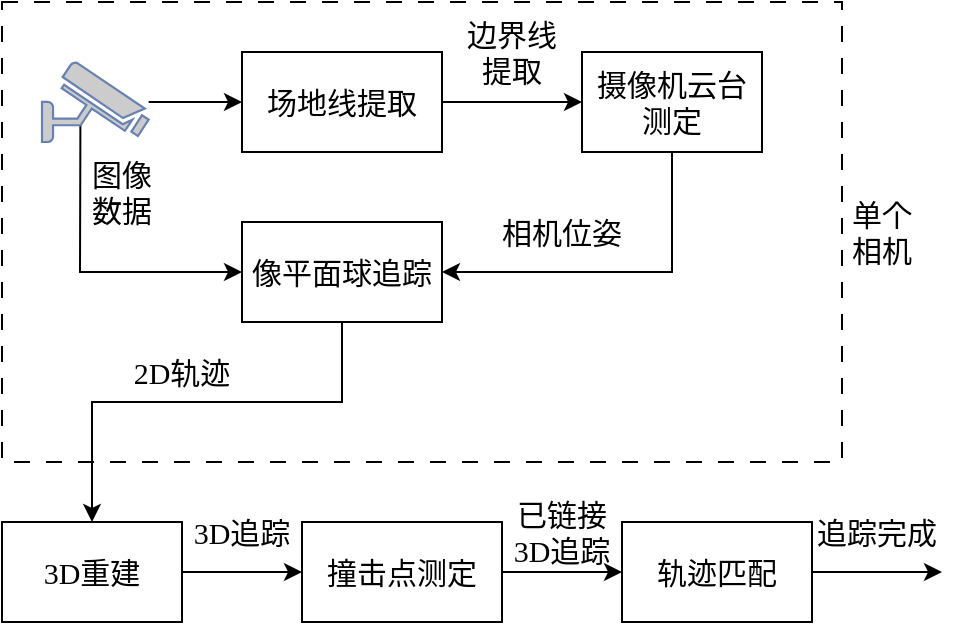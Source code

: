 <mxfile version="24.7.16">
  <diagram name="Page-1" id="GRRNG8kKb5Y7DShD3_OZ">
    <mxGraphModel dx="774" dy="1001" grid="1" gridSize="10" guides="1" tooltips="1" connect="1" arrows="1" fold="1" page="1" pageScale="1" pageWidth="850" pageHeight="1100" math="0" shadow="0">
      <root>
        <mxCell id="0" />
        <mxCell id="1" parent="0" />
        <mxCell id="z2LVqbXnn5OjvUbjfE1c-5" value="" style="rounded=0;whiteSpace=wrap;html=1;fillColor=none;dashed=1;dashPattern=8 8;" vertex="1" parent="1">
          <mxGeometry x="100" y="160" width="420" height="230" as="geometry" />
        </mxCell>
        <mxCell id="z2LVqbXnn5OjvUbjfE1c-18" style="edgeStyle=orthogonalEdgeStyle;rounded=0;orthogonalLoop=1;jettySize=auto;html=1;exitX=1;exitY=0.5;exitDx=0;exitDy=0;entryX=0;entryY=0.5;entryDx=0;entryDy=0;" edge="1" parent="1" source="z2LVqbXnn5OjvUbjfE1c-2" target="z2LVqbXnn5OjvUbjfE1c-3">
          <mxGeometry relative="1" as="geometry" />
        </mxCell>
        <mxCell id="z2LVqbXnn5OjvUbjfE1c-2" value="&lt;font style=&quot;font-size: 15px;&quot; face=&quot;STZhongsong&quot;&gt;场地线提取&lt;/font&gt;" style="rounded=0;whiteSpace=wrap;html=1;fillColor=none;" vertex="1" parent="1">
          <mxGeometry x="220" y="185" width="100" height="50" as="geometry" />
        </mxCell>
        <mxCell id="z2LVqbXnn5OjvUbjfE1c-17" style="edgeStyle=orthogonalEdgeStyle;rounded=0;orthogonalLoop=1;jettySize=auto;html=1;exitX=0.5;exitY=1;exitDx=0;exitDy=0;entryX=1;entryY=0.5;entryDx=0;entryDy=0;" edge="1" parent="1" source="z2LVqbXnn5OjvUbjfE1c-3" target="z2LVqbXnn5OjvUbjfE1c-4">
          <mxGeometry relative="1" as="geometry" />
        </mxCell>
        <mxCell id="z2LVqbXnn5OjvUbjfE1c-3" value="&lt;font style=&quot;font-size: 15px;&quot; face=&quot;STZhongsong&quot;&gt;摄像机云台测定&lt;/font&gt;" style="rounded=0;whiteSpace=wrap;html=1;fillColor=none;" vertex="1" parent="1">
          <mxGeometry x="390" y="185" width="90" height="50" as="geometry" />
        </mxCell>
        <mxCell id="z2LVqbXnn5OjvUbjfE1c-16" style="edgeStyle=elbowEdgeStyle;rounded=0;orthogonalLoop=1;jettySize=auto;html=1;entryX=0.5;entryY=0;entryDx=0;entryDy=0;elbow=vertical;exitX=0.5;exitY=1;exitDx=0;exitDy=0;" edge="1" parent="1" source="z2LVqbXnn5OjvUbjfE1c-4" target="z2LVqbXnn5OjvUbjfE1c-7">
          <mxGeometry relative="1" as="geometry">
            <Array as="points">
              <mxPoint x="230" y="360" />
            </Array>
          </mxGeometry>
        </mxCell>
        <mxCell id="z2LVqbXnn5OjvUbjfE1c-4" value="&lt;font style=&quot;font-size: 15px;&quot; face=&quot;STZhongsong&quot;&gt;像平面球追踪&lt;/font&gt;" style="rounded=0;whiteSpace=wrap;html=1;fillColor=none;" vertex="1" parent="1">
          <mxGeometry x="220" y="270" width="100" height="50" as="geometry" />
        </mxCell>
        <mxCell id="z2LVqbXnn5OjvUbjfE1c-6" value="&lt;font face=&quot;STZhongsong&quot; style=&quot;font-size: 15px;&quot;&gt;单个相机&lt;/font&gt;" style="text;html=1;align=center;verticalAlign=middle;whiteSpace=wrap;rounded=0;fontSize=15;" vertex="1" parent="1">
          <mxGeometry x="520" y="247.5" width="40" height="55" as="geometry" />
        </mxCell>
        <mxCell id="z2LVqbXnn5OjvUbjfE1c-12" value="" style="edgeStyle=orthogonalEdgeStyle;rounded=0;orthogonalLoop=1;jettySize=auto;html=1;" edge="1" parent="1" source="z2LVqbXnn5OjvUbjfE1c-7" target="z2LVqbXnn5OjvUbjfE1c-8">
          <mxGeometry relative="1" as="geometry" />
        </mxCell>
        <mxCell id="z2LVqbXnn5OjvUbjfE1c-7" value="&lt;font style=&quot;font-size: 15px;&quot; face=&quot;STZhongsong&quot;&gt;3D重建&lt;/font&gt;" style="rounded=0;whiteSpace=wrap;html=1;fillColor=none;" vertex="1" parent="1">
          <mxGeometry x="100" y="420" width="90" height="50" as="geometry" />
        </mxCell>
        <mxCell id="z2LVqbXnn5OjvUbjfE1c-13" value="" style="edgeStyle=orthogonalEdgeStyle;rounded=0;orthogonalLoop=1;jettySize=auto;html=1;" edge="1" parent="1" source="z2LVqbXnn5OjvUbjfE1c-8" target="z2LVqbXnn5OjvUbjfE1c-10">
          <mxGeometry relative="1" as="geometry" />
        </mxCell>
        <mxCell id="z2LVqbXnn5OjvUbjfE1c-8" value="&lt;font style=&quot;font-size: 15px;&quot; face=&quot;STZhongsong&quot;&gt;撞击点测定&lt;/font&gt;" style="rounded=0;whiteSpace=wrap;html=1;fillColor=none;" vertex="1" parent="1">
          <mxGeometry x="250" y="420" width="100" height="50" as="geometry" />
        </mxCell>
        <mxCell id="z2LVqbXnn5OjvUbjfE1c-9" value="&lt;font style=&quot;font-size: 15px;&quot; face=&quot;STZhongsong&quot;&gt;2D轨迹&lt;/font&gt;" style="text;html=1;align=center;verticalAlign=middle;whiteSpace=wrap;rounded=0;" vertex="1" parent="1">
          <mxGeometry x="160" y="330" width="60" height="30" as="geometry" />
        </mxCell>
        <mxCell id="z2LVqbXnn5OjvUbjfE1c-29" style="edgeStyle=orthogonalEdgeStyle;rounded=0;orthogonalLoop=1;jettySize=auto;html=1;exitX=1;exitY=0.5;exitDx=0;exitDy=0;" edge="1" parent="1" source="z2LVqbXnn5OjvUbjfE1c-10">
          <mxGeometry relative="1" as="geometry">
            <mxPoint x="570" y="445" as="targetPoint" />
          </mxGeometry>
        </mxCell>
        <mxCell id="z2LVqbXnn5OjvUbjfE1c-10" value="&lt;font face=&quot;STZhongsong&quot; style=&quot;font-size: 15px;&quot;&gt;轨迹匹配&lt;/font&gt;" style="rounded=0;whiteSpace=wrap;html=1;fillColor=none;fontSize=15;" vertex="1" parent="1">
          <mxGeometry x="410" y="420" width="95" height="50" as="geometry" />
        </mxCell>
        <mxCell id="z2LVqbXnn5OjvUbjfE1c-11" value="&lt;font style=&quot;font-size: 15px;&quot; face=&quot;STZhongsong&quot;&gt;追踪完成&lt;/font&gt;" style="text;html=1;align=center;verticalAlign=middle;whiteSpace=wrap;rounded=0;" vertex="1" parent="1">
          <mxGeometry x="505" y="410" width="65" height="30" as="geometry" />
        </mxCell>
        <mxCell id="z2LVqbXnn5OjvUbjfE1c-22" value="" style="edgeStyle=orthogonalEdgeStyle;rounded=0;orthogonalLoop=1;jettySize=auto;html=1;" edge="1" parent="1" source="z2LVqbXnn5OjvUbjfE1c-21" target="z2LVqbXnn5OjvUbjfE1c-2">
          <mxGeometry relative="1" as="geometry" />
        </mxCell>
        <mxCell id="z2LVqbXnn5OjvUbjfE1c-24" style="edgeStyle=elbowEdgeStyle;rounded=0;orthogonalLoop=1;jettySize=auto;html=1;exitX=0.36;exitY=0.79;exitDx=0;exitDy=0;exitPerimeter=0;entryX=0;entryY=0.5;entryDx=0;entryDy=0;" edge="1" parent="1" source="z2LVqbXnn5OjvUbjfE1c-21" target="z2LVqbXnn5OjvUbjfE1c-4">
          <mxGeometry relative="1" as="geometry">
            <Array as="points">
              <mxPoint x="139" y="280" />
            </Array>
          </mxGeometry>
        </mxCell>
        <mxCell id="z2LVqbXnn5OjvUbjfE1c-21" value="" style="fontColor=#0066CC;verticalAlign=top;verticalLabelPosition=bottom;labelPosition=center;align=center;html=1;outlineConnect=0;fillColor=#CCCCCC;strokeColor=#6881B3;gradientColor=none;gradientDirection=north;strokeWidth=2;shape=mxgraph.networks.security_camera;" vertex="1" parent="1">
          <mxGeometry x="120" y="190" width="53.33" height="40" as="geometry" />
        </mxCell>
        <mxCell id="z2LVqbXnn5OjvUbjfE1c-25" value="&lt;font style=&quot;font-size: 15px;&quot; face=&quot;STZhongsong&quot;&gt;相机位姿&lt;/font&gt;" style="text;html=1;align=center;verticalAlign=middle;whiteSpace=wrap;rounded=0;" vertex="1" parent="1">
          <mxGeometry x="345" y="260" width="70" height="30" as="geometry" />
        </mxCell>
        <mxCell id="z2LVqbXnn5OjvUbjfE1c-26" value="&lt;font style=&quot;font-size: 15px;&quot; face=&quot;STZhongsong&quot;&gt;3D追踪&lt;/font&gt;" style="text;html=1;align=center;verticalAlign=middle;whiteSpace=wrap;rounded=0;" vertex="1" parent="1">
          <mxGeometry x="190" y="410" width="60" height="30" as="geometry" />
        </mxCell>
        <mxCell id="z2LVqbXnn5OjvUbjfE1c-27" value="&lt;font style=&quot;font-size: 15px;&quot; face=&quot;STZhongsong&quot;&gt;已链接3D追踪&lt;/font&gt;" style="text;html=1;align=center;verticalAlign=middle;whiteSpace=wrap;rounded=0;" vertex="1" parent="1">
          <mxGeometry x="350" y="410" width="60" height="30" as="geometry" />
        </mxCell>
        <mxCell id="z2LVqbXnn5OjvUbjfE1c-30" value="&lt;font face=&quot;STZhongsong&quot;&gt;图像数据&lt;/font&gt;" style="text;html=1;align=center;verticalAlign=middle;whiteSpace=wrap;rounded=0;fontSize=15;" vertex="1" parent="1">
          <mxGeometry x="140" y="220" width="40" height="70" as="geometry" />
        </mxCell>
        <mxCell id="z2LVqbXnn5OjvUbjfE1c-31" value="&lt;font style=&quot;font-size: 15px;&quot; face=&quot;STZhongsong&quot;&gt;边界线提取&lt;/font&gt;" style="text;html=1;align=center;verticalAlign=middle;whiteSpace=wrap;rounded=0;" vertex="1" parent="1">
          <mxGeometry x="330" y="170" width="50" height="30" as="geometry" />
        </mxCell>
      </root>
    </mxGraphModel>
  </diagram>
</mxfile>
